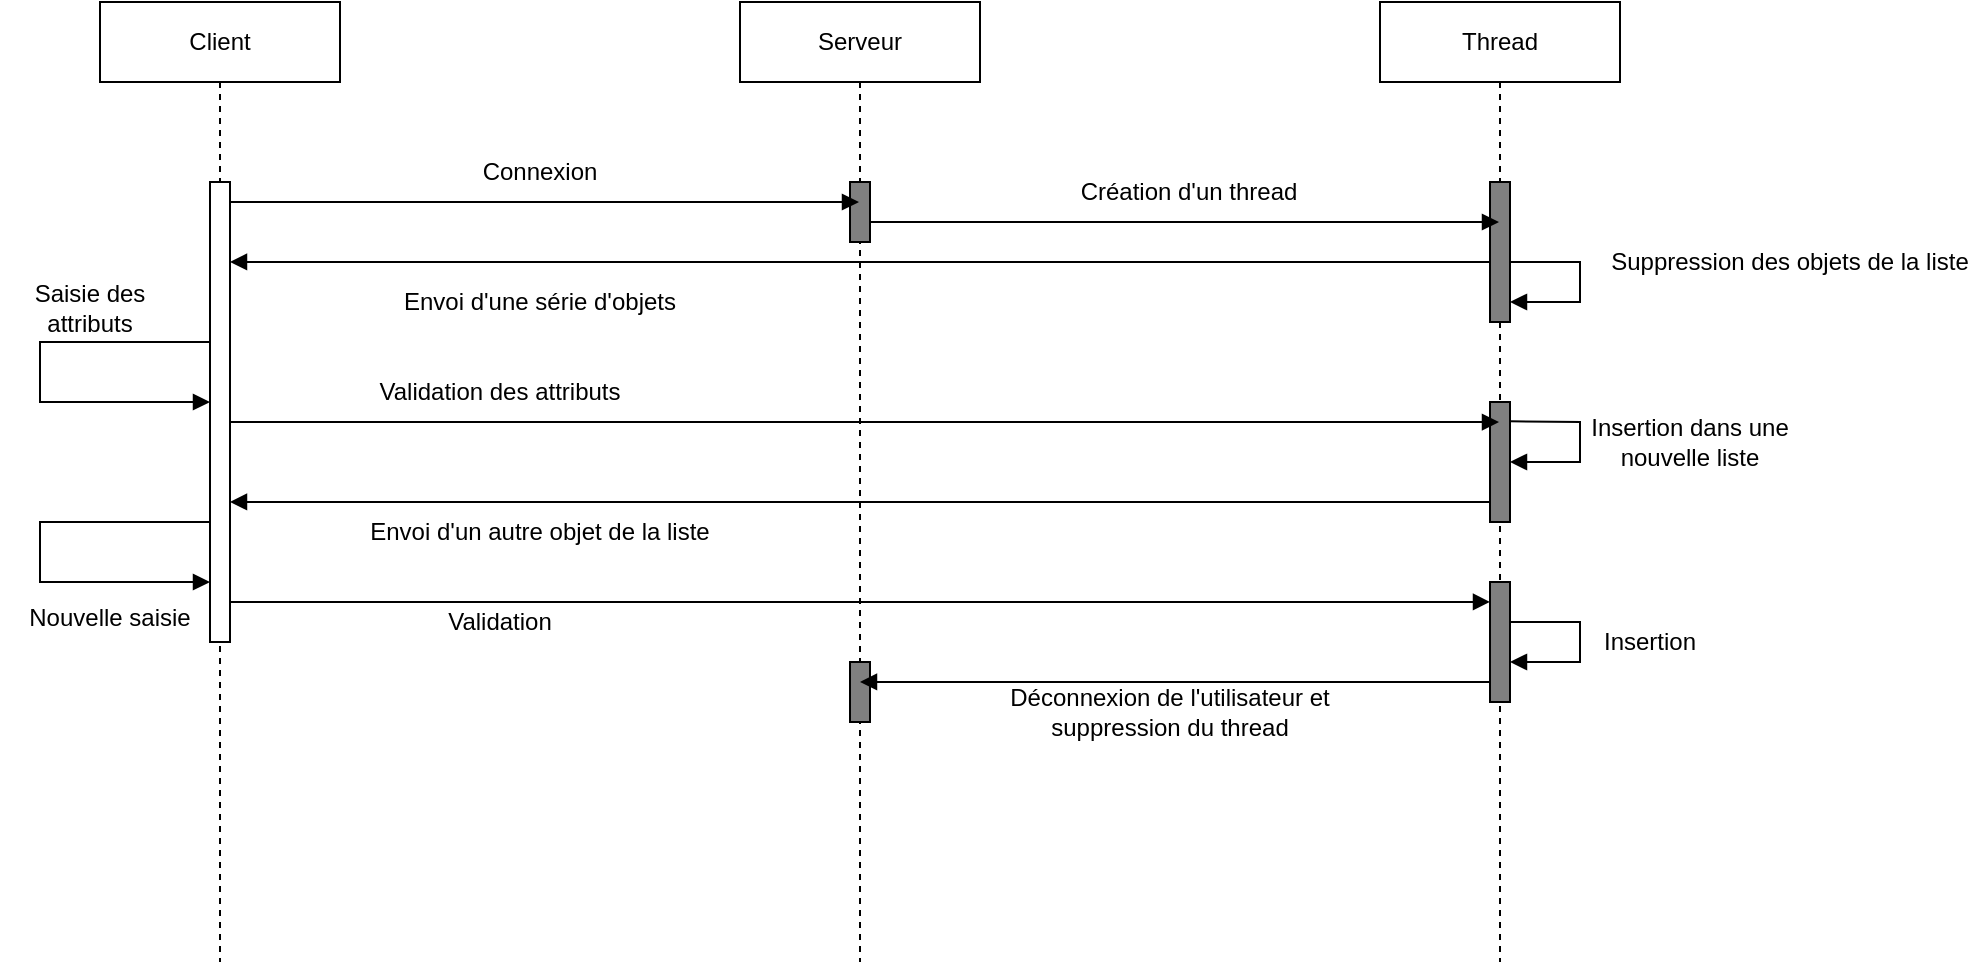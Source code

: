 <mxfile>
    <diagram id="3NsqLRMD7KeVsb26FcYq" name="Page-1">
        <mxGraphModel dx="2198" dy="1438" grid="1" gridSize="10" guides="1" tooltips="1" connect="1" arrows="1" fold="1" page="1" pageScale="1" pageWidth="1169" pageHeight="1654" math="0" shadow="0">
            <root>
                <mxCell id="0"/>
                <mxCell id="1" parent="0"/>
                <mxCell id="2" value="Serveur" style="shape=umlLifeline;perimeter=lifelinePerimeter;whiteSpace=wrap;html=1;container=1;collapsible=0;recursiveResize=0;outlineConnect=0;" vertex="1" parent="1">
                    <mxGeometry x="450" y="40" width="120" height="480" as="geometry"/>
                </mxCell>
                <mxCell id="3" value="" style="html=1;points=[];perimeter=orthogonalPerimeter;fillColor=#808080;" vertex="1" parent="2">
                    <mxGeometry x="55" y="90" width="10" height="30" as="geometry"/>
                </mxCell>
                <mxCell id="46" value="" style="html=1;points=[];perimeter=orthogonalPerimeter;fillColor=#808080;" vertex="1" parent="2">
                    <mxGeometry x="55" y="330" width="10" height="30" as="geometry"/>
                </mxCell>
                <mxCell id="4" value="Client" style="shape=umlLifeline;perimeter=lifelinePerimeter;whiteSpace=wrap;html=1;container=1;collapsible=0;recursiveResize=0;outlineConnect=0;" vertex="1" parent="1">
                    <mxGeometry x="130" y="40" width="120" height="480" as="geometry"/>
                </mxCell>
                <mxCell id="5" value="" style="html=1;points=[];perimeter=orthogonalPerimeter;" vertex="1" parent="4">
                    <mxGeometry x="55" y="90" width="10" height="230" as="geometry"/>
                </mxCell>
                <mxCell id="9" value="" style="html=1;verticalAlign=bottom;labelBackgroundColor=none;endArrow=block;endFill=1;" edge="1" parent="4" target="2">
                    <mxGeometry width="160" relative="1" as="geometry">
                        <mxPoint x="65" y="100" as="sourcePoint"/>
                        <mxPoint x="260" y="100" as="targetPoint"/>
                    </mxGeometry>
                </mxCell>
                <mxCell id="19" value="Saisie des attributs" style="text;html=1;strokeColor=none;fillColor=none;align=center;verticalAlign=middle;whiteSpace=wrap;rounded=0;" vertex="1" parent="4">
                    <mxGeometry x="-50" y="135" width="90" height="35" as="geometry"/>
                </mxCell>
                <mxCell id="40" value="Nouvelle saisie" style="text;html=1;strokeColor=none;fillColor=none;align=center;verticalAlign=middle;whiteSpace=wrap;rounded=0;" vertex="1" parent="4">
                    <mxGeometry x="-40" y="290" width="90" height="35" as="geometry"/>
                </mxCell>
                <mxCell id="37" value="" style="html=1;verticalAlign=bottom;labelBackgroundColor=none;endArrow=block;endFill=1;rounded=0;exitX=-0.021;exitY=0.348;exitDx=0;exitDy=0;exitPerimeter=0;" edge="1" parent="4" source="5" target="5">
                    <mxGeometry width="160" relative="1" as="geometry">
                        <mxPoint x="50" y="170" as="sourcePoint"/>
                        <mxPoint x="50" y="200" as="targetPoint"/>
                        <Array as="points">
                            <mxPoint x="-30" y="170"/>
                            <mxPoint x="-30" y="200"/>
                        </Array>
                    </mxGeometry>
                </mxCell>
                <mxCell id="39" value="" style="html=1;verticalAlign=bottom;labelBackgroundColor=none;endArrow=block;endFill=1;rounded=0;exitX=-0.025;exitY=0.739;exitDx=0;exitDy=0;exitPerimeter=0;" edge="1" parent="4" source="5" target="5">
                    <mxGeometry width="160" relative="1" as="geometry">
                        <mxPoint x="50" y="260" as="sourcePoint"/>
                        <mxPoint x="50" y="290" as="targetPoint"/>
                        <Array as="points">
                            <mxPoint x="-30" y="260"/>
                            <mxPoint x="-30" y="290"/>
                        </Array>
                    </mxGeometry>
                </mxCell>
                <mxCell id="6" value="Thread" style="shape=umlLifeline;perimeter=lifelinePerimeter;whiteSpace=wrap;html=1;container=1;collapsible=0;recursiveResize=0;outlineConnect=0;" vertex="1" parent="1">
                    <mxGeometry x="770" y="40" width="120" height="480" as="geometry"/>
                </mxCell>
                <mxCell id="7" value="" style="html=1;points=[];perimeter=orthogonalPerimeter;fillColor=#808080;" vertex="1" parent="6">
                    <mxGeometry x="55" y="90" width="10" height="70" as="geometry"/>
                </mxCell>
                <mxCell id="14" value="" style="html=1;verticalAlign=bottom;labelBackgroundColor=none;endArrow=block;endFill=1;" edge="1" parent="6" source="3">
                    <mxGeometry width="160" relative="1" as="geometry">
                        <mxPoint x="-230" y="110" as="sourcePoint"/>
                        <mxPoint x="59.5" y="110" as="targetPoint"/>
                    </mxGeometry>
                </mxCell>
                <mxCell id="16" value="" style="html=1;points=[];perimeter=orthogonalPerimeter;fillColor=#808080;" vertex="1" parent="6">
                    <mxGeometry x="55" y="200" width="10" height="60" as="geometry"/>
                </mxCell>
                <mxCell id="20" value="" style="html=1;verticalAlign=bottom;labelBackgroundColor=none;endArrow=block;endFill=1;rounded=0;" edge="1" parent="6" target="7">
                    <mxGeometry width="160" relative="1" as="geometry">
                        <mxPoint x="65" y="130" as="sourcePoint"/>
                        <mxPoint x="65" y="150" as="targetPoint"/>
                        <Array as="points">
                            <mxPoint x="100" y="130"/>
                            <mxPoint x="100" y="150"/>
                        </Array>
                    </mxGeometry>
                </mxCell>
                <mxCell id="23" value="" style="html=1;verticalAlign=bottom;labelBackgroundColor=none;endArrow=block;endFill=1;rounded=0;exitX=0.998;exitY=0.161;exitDx=0;exitDy=0;exitPerimeter=0;" edge="1" parent="6" source="16" target="16">
                    <mxGeometry width="160" relative="1" as="geometry">
                        <mxPoint x="70" y="210" as="sourcePoint"/>
                        <mxPoint x="80" y="230" as="targetPoint"/>
                        <Array as="points">
                            <mxPoint x="100" y="210"/>
                            <mxPoint x="100" y="230"/>
                        </Array>
                    </mxGeometry>
                </mxCell>
                <mxCell id="42" value="" style="html=1;points=[];perimeter=orthogonalPerimeter;fillColor=#808080;" vertex="1" parent="6">
                    <mxGeometry x="55" y="290" width="10" height="60" as="geometry"/>
                </mxCell>
                <mxCell id="43" value="" style="html=1;verticalAlign=bottom;labelBackgroundColor=none;endArrow=block;endFill=1;rounded=0;exitX=0.95;exitY=0.334;exitDx=0;exitDy=0;exitPerimeter=0;" edge="1" parent="6" source="42" target="42">
                    <mxGeometry width="160" relative="1" as="geometry">
                        <mxPoint x="80" y="310" as="sourcePoint"/>
                        <mxPoint x="80" y="330" as="targetPoint"/>
                        <Array as="points">
                            <mxPoint x="100" y="310"/>
                            <mxPoint x="100" y="330"/>
                        </Array>
                    </mxGeometry>
                </mxCell>
                <mxCell id="10" value="Connexion" style="text;html=1;strokeColor=none;fillColor=none;align=center;verticalAlign=middle;whiteSpace=wrap;rounded=0;" vertex="1" parent="1">
                    <mxGeometry x="320" y="110" width="60" height="30" as="geometry"/>
                </mxCell>
                <mxCell id="12" value="Envoi d'une série d'objets" style="text;html=1;strokeColor=none;fillColor=none;align=center;verticalAlign=middle;whiteSpace=wrap;rounded=0;" vertex="1" parent="1">
                    <mxGeometry x="280" y="175" width="140" height="30" as="geometry"/>
                </mxCell>
                <mxCell id="15" value="Création d'un thread" style="text;html=1;strokeColor=none;fillColor=none;align=center;verticalAlign=middle;whiteSpace=wrap;rounded=0;" vertex="1" parent="1">
                    <mxGeometry x="612" y="120" width="125" height="30" as="geometry"/>
                </mxCell>
                <mxCell id="18" value="" style="html=1;verticalAlign=bottom;labelBackgroundColor=none;endArrow=block;endFill=1;exitX=1.008;exitY=0.522;exitDx=0;exitDy=0;exitPerimeter=0;" edge="1" parent="1" source="5" target="6">
                    <mxGeometry width="160" relative="1" as="geometry">
                        <mxPoint x="220" y="250" as="sourcePoint"/>
                        <mxPoint x="810" y="247" as="targetPoint"/>
                    </mxGeometry>
                </mxCell>
                <mxCell id="21" value="Suppression des objets de la liste" style="text;html=1;strokeColor=none;fillColor=none;align=center;verticalAlign=middle;whiteSpace=wrap;rounded=0;" vertex="1" parent="1">
                    <mxGeometry x="880" y="160" width="190" height="20" as="geometry"/>
                </mxCell>
                <mxCell id="13" value="" style="html=1;verticalAlign=bottom;labelBackgroundColor=none;endArrow=block;endFill=1;exitX=-0.008;exitY=0.571;exitDx=0;exitDy=0;exitPerimeter=0;" edge="1" parent="1" source="7" target="5">
                    <mxGeometry x="-0.008" width="160" relative="1" as="geometry">
                        <mxPoint x="820" y="170" as="sourcePoint"/>
                        <mxPoint x="200" y="170" as="targetPoint"/>
                        <mxPoint as="offset"/>
                    </mxGeometry>
                </mxCell>
                <mxCell id="24" value="Validation des attributs" style="text;html=1;strokeColor=none;fillColor=none;align=center;verticalAlign=middle;whiteSpace=wrap;rounded=0;" vertex="1" parent="1">
                    <mxGeometry x="260" y="220" width="140" height="30" as="geometry"/>
                </mxCell>
                <mxCell id="36" value="Envoi d'un autre objet de la liste" style="text;html=1;strokeColor=none;fillColor=none;align=center;verticalAlign=middle;whiteSpace=wrap;rounded=0;" vertex="1" parent="1">
                    <mxGeometry x="255" y="290" width="190" height="30" as="geometry"/>
                </mxCell>
                <mxCell id="38" value="Insertion dans une nouvelle liste" style="text;html=1;strokeColor=none;fillColor=none;align=center;verticalAlign=middle;whiteSpace=wrap;rounded=0;" vertex="1" parent="1">
                    <mxGeometry x="870" y="250" width="110" height="20" as="geometry"/>
                </mxCell>
                <mxCell id="41" value="" style="html=1;verticalAlign=bottom;labelBackgroundColor=none;endArrow=block;endFill=1;exitX=1.023;exitY=0.913;exitDx=0;exitDy=0;exitPerimeter=0;" edge="1" parent="1" source="5" target="42">
                    <mxGeometry width="160" relative="1" as="geometry">
                        <mxPoint x="200" y="340" as="sourcePoint"/>
                        <mxPoint x="814.75" y="340" as="targetPoint"/>
                    </mxGeometry>
                </mxCell>
                <mxCell id="44" value="Validation" style="text;html=1;strokeColor=none;fillColor=none;align=center;verticalAlign=middle;whiteSpace=wrap;rounded=0;" vertex="1" parent="1">
                    <mxGeometry x="260" y="340" width="140" height="20" as="geometry"/>
                </mxCell>
                <mxCell id="45" value="Insertion" style="text;html=1;strokeColor=none;fillColor=none;align=center;verticalAlign=middle;whiteSpace=wrap;rounded=0;" vertex="1" parent="1">
                    <mxGeometry x="870" y="350" width="70" height="20" as="geometry"/>
                </mxCell>
                <mxCell id="47" value="" style="html=1;verticalAlign=bottom;labelBackgroundColor=none;endArrow=block;endFill=1;entryX=0.5;entryY=0.333;entryDx=0;entryDy=0;entryPerimeter=0;" edge="1" parent="1" source="42" target="46">
                    <mxGeometry width="160" relative="1" as="geometry">
                        <mxPoint x="750" y="380" as="sourcePoint"/>
                        <mxPoint x="520" y="380" as="targetPoint"/>
                    </mxGeometry>
                </mxCell>
                <mxCell id="35" value="" style="html=1;verticalAlign=bottom;labelBackgroundColor=none;endArrow=block;endFill=1;exitX=-0.037;exitY=0.833;exitDx=0;exitDy=0;exitPerimeter=0;" edge="1" parent="1" source="16" target="5">
                    <mxGeometry x="-0.008" width="160" relative="1" as="geometry">
                        <mxPoint x="822" y="290" as="sourcePoint"/>
                        <mxPoint x="197.54" y="290.03" as="targetPoint"/>
                        <mxPoint as="offset"/>
                    </mxGeometry>
                </mxCell>
                <mxCell id="48" value="Déconnexion de l'utilisateur et suppression du thread" style="text;html=1;strokeColor=none;fillColor=none;align=center;verticalAlign=middle;whiteSpace=wrap;rounded=0;" vertex="1" parent="1">
                    <mxGeometry x="560" y="380" width="210" height="30" as="geometry"/>
                </mxCell>
            </root>
        </mxGraphModel>
    </diagram>
</mxfile>
